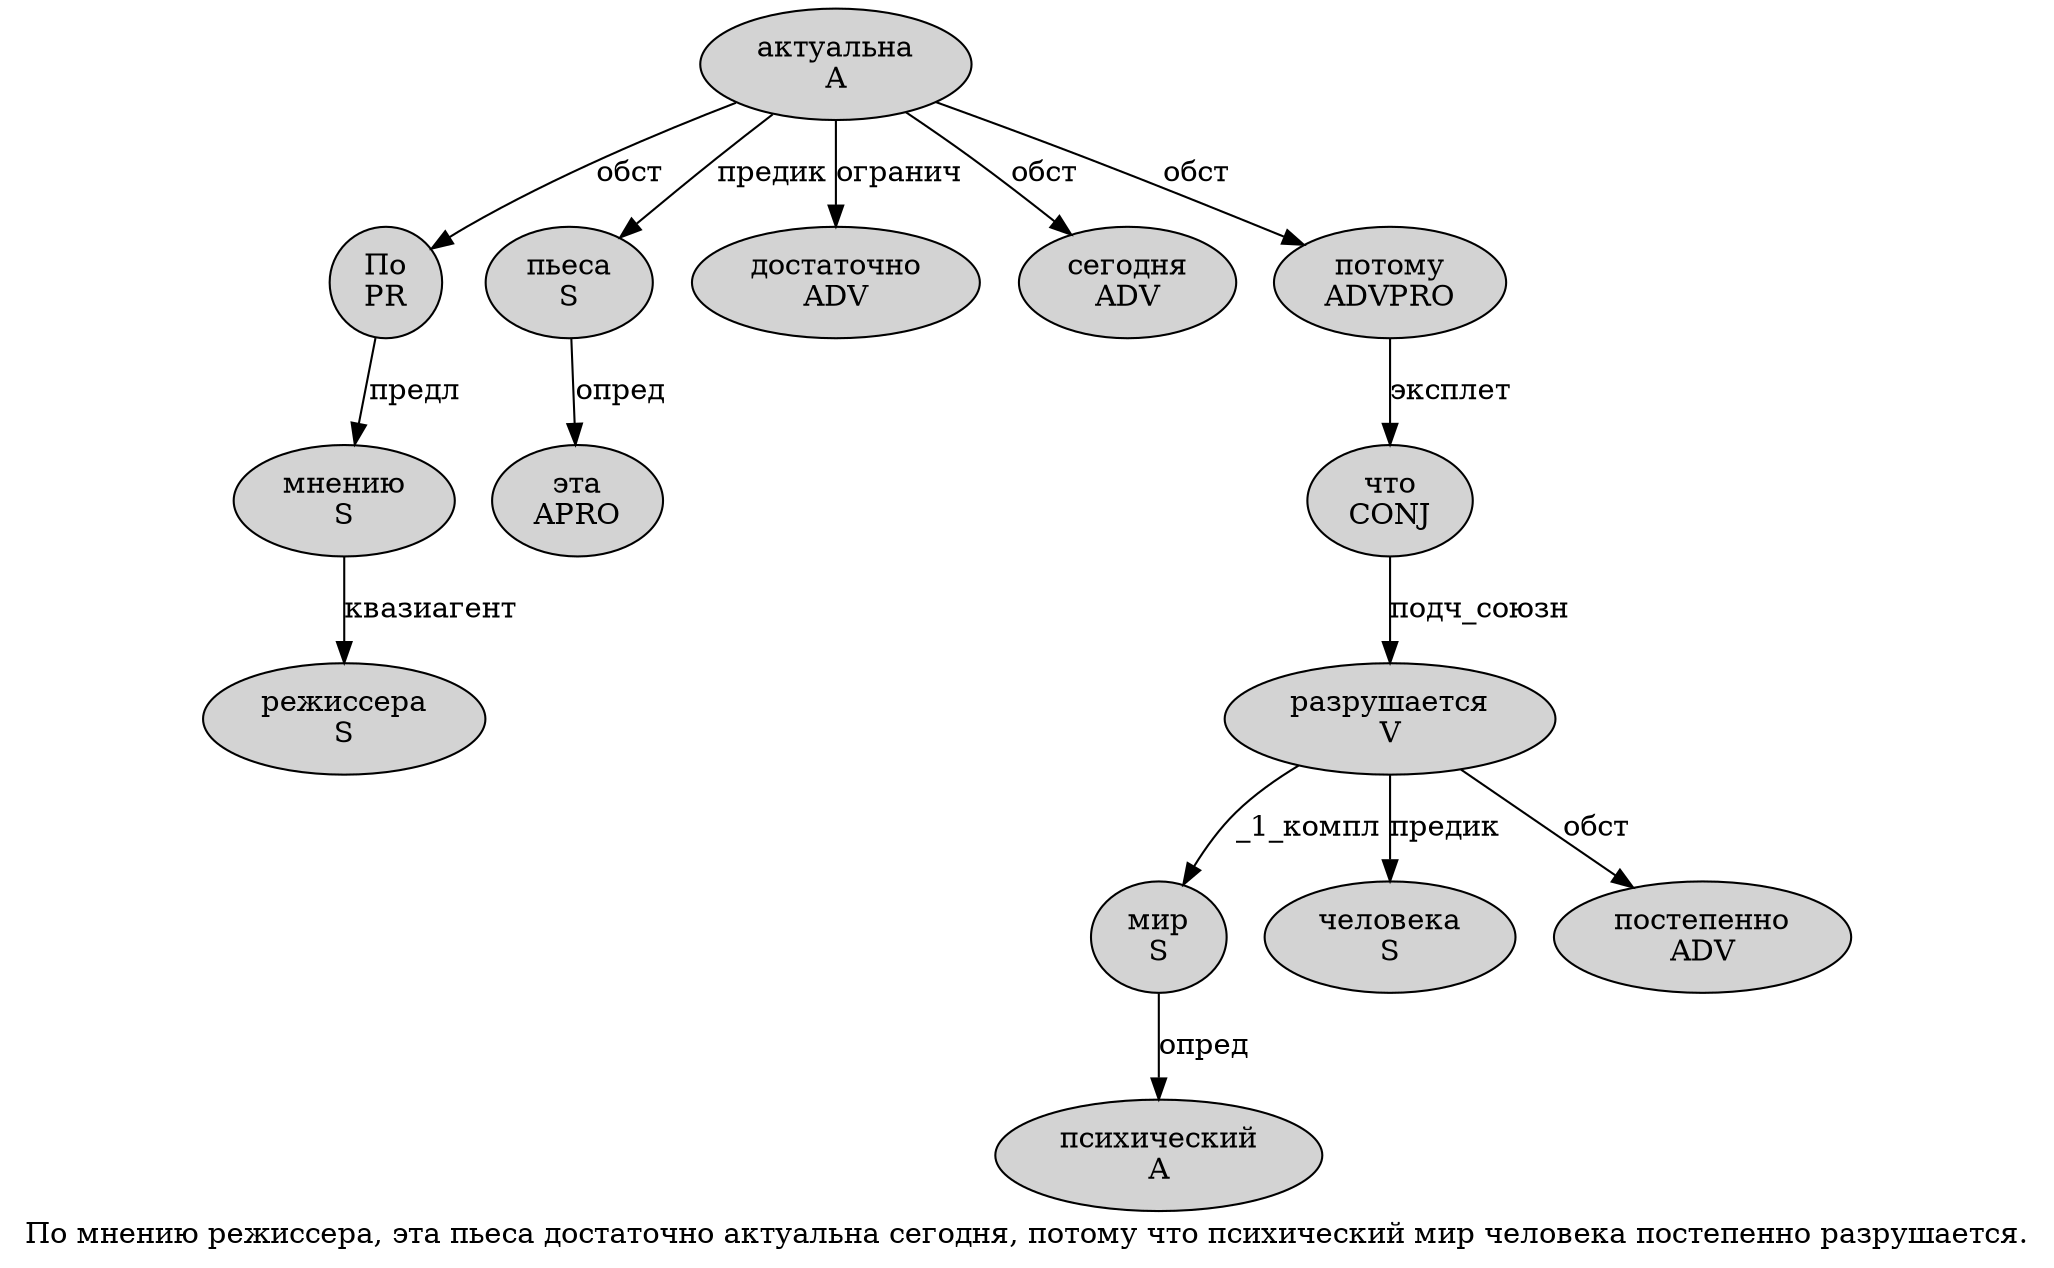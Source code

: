 digraph SENTENCE_1034 {
	graph [label="По мнению режиссера, эта пьеса достаточно актуальна сегодня, потому что психический мир человека постепенно разрушается."]
	node [style=filled]
		0 [label="По
PR" color="" fillcolor=lightgray penwidth=1 shape=ellipse]
		1 [label="мнению
S" color="" fillcolor=lightgray penwidth=1 shape=ellipse]
		2 [label="режиссера
S" color="" fillcolor=lightgray penwidth=1 shape=ellipse]
		4 [label="эта
APRO" color="" fillcolor=lightgray penwidth=1 shape=ellipse]
		5 [label="пьеса
S" color="" fillcolor=lightgray penwidth=1 shape=ellipse]
		6 [label="достаточно
ADV" color="" fillcolor=lightgray penwidth=1 shape=ellipse]
		7 [label="актуальна
A" color="" fillcolor=lightgray penwidth=1 shape=ellipse]
		8 [label="сегодня
ADV" color="" fillcolor=lightgray penwidth=1 shape=ellipse]
		10 [label="потому
ADVPRO" color="" fillcolor=lightgray penwidth=1 shape=ellipse]
		11 [label="что
CONJ" color="" fillcolor=lightgray penwidth=1 shape=ellipse]
		12 [label="психический
A" color="" fillcolor=lightgray penwidth=1 shape=ellipse]
		13 [label="мир
S" color="" fillcolor=lightgray penwidth=1 shape=ellipse]
		14 [label="человека
S" color="" fillcolor=lightgray penwidth=1 shape=ellipse]
		15 [label="постепенно
ADV" color="" fillcolor=lightgray penwidth=1 shape=ellipse]
		16 [label="разрушается
V" color="" fillcolor=lightgray penwidth=1 shape=ellipse]
			11 -> 16 [label="подч_союзн"]
			13 -> 12 [label="опред"]
			5 -> 4 [label="опред"]
			7 -> 0 [label="обст"]
			7 -> 5 [label="предик"]
			7 -> 6 [label="огранич"]
			7 -> 8 [label="обст"]
			7 -> 10 [label="обст"]
			0 -> 1 [label="предл"]
			1 -> 2 [label="квазиагент"]
			10 -> 11 [label="эксплет"]
			16 -> 13 [label="_1_компл"]
			16 -> 14 [label="предик"]
			16 -> 15 [label="обст"]
}
